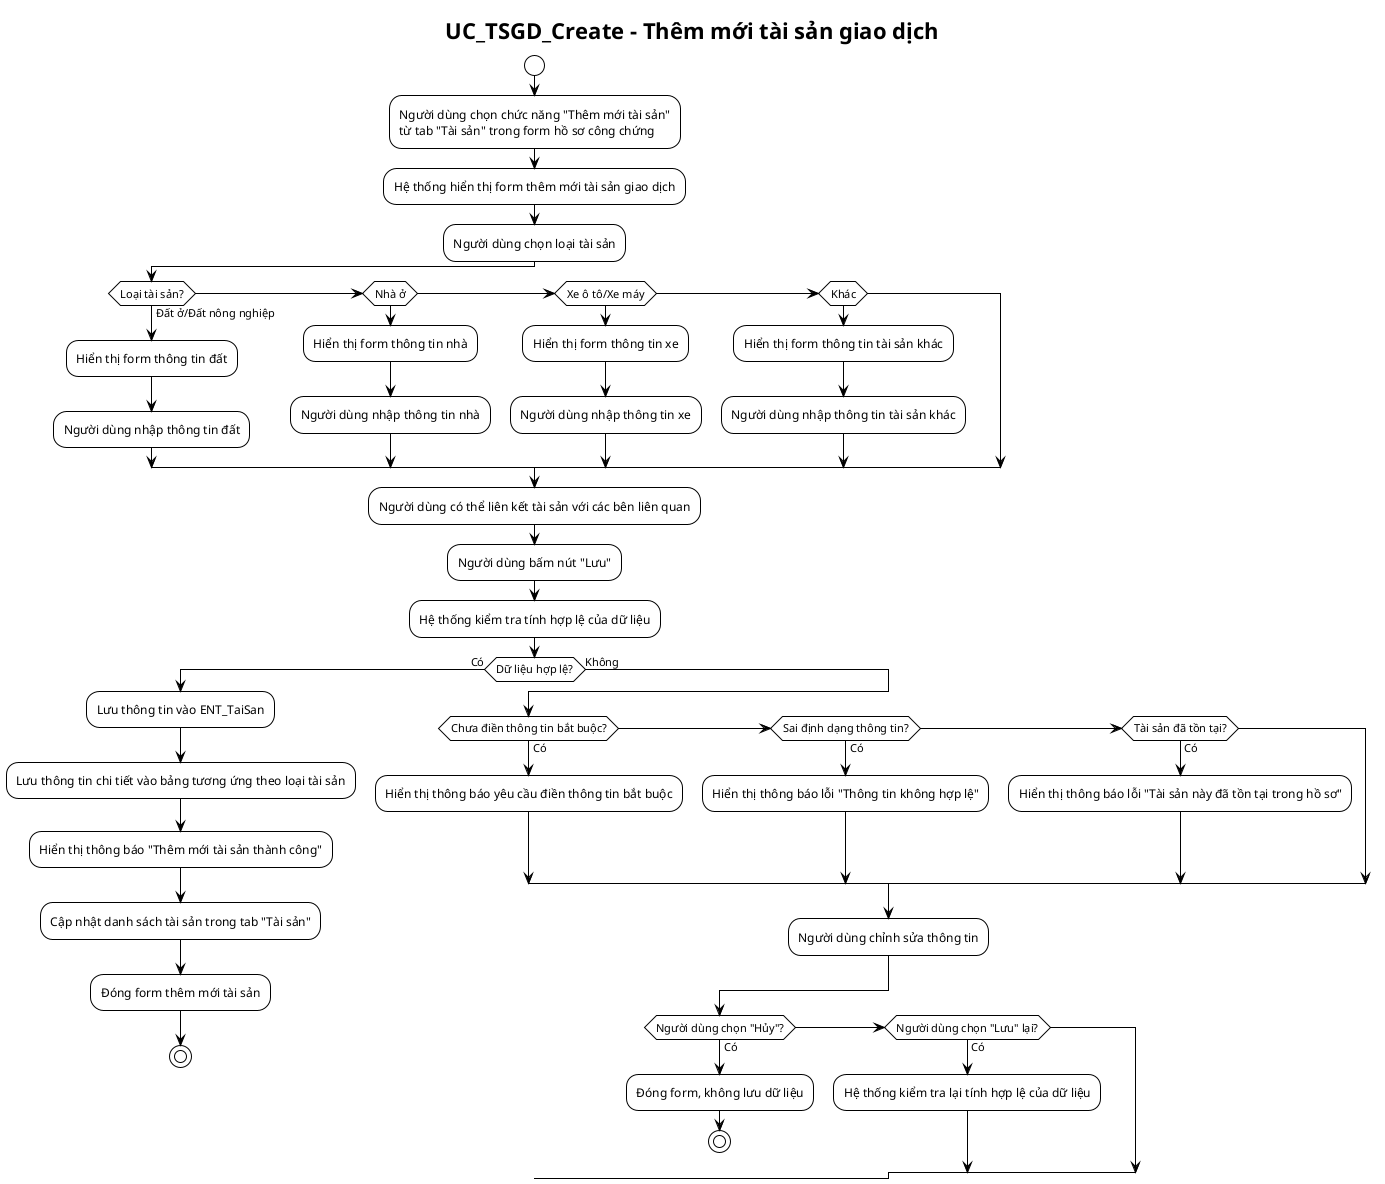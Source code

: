 @startuml CreateAssetActivityDiagram
!theme plain
title UC_TSGD_Create - Thêm mới tài sản giao dịch

start
:Người dùng chọn chức năng "Thêm mới tài sản"
từ tab "Tài sản" trong form hồ sơ công chứng;
:Hệ thống hiển thị form thêm mới tài sản giao dịch;

:Người dùng chọn loại tài sản;

if (Loại tài sản?) then (Đất ở/Đất nông nghiệp)
  :Hiển thị form thông tin đất;
  :Người dùng nhập thông tin đất;
elseif (Nhà ở)
  :Hiển thị form thông tin nhà;
  :Người dùng nhập thông tin nhà;
elseif (Xe ô tô/Xe máy)
  :Hiển thị form thông tin xe;
  :Người dùng nhập thông tin xe;
elseif (Khác)
  :Hiển thị form thông tin tài sản khác;
  :Người dùng nhập thông tin tài sản khác;
endif

:Người dùng có thể liên kết tài sản với các bên liên quan;
:Người dùng bấm nút "Lưu";

:Hệ thống kiểm tra tính hợp lệ của dữ liệu;

if (Dữ liệu hợp lệ?) then (Có)
  :Lưu thông tin vào ENT_TaiSan;
  :Lưu thông tin chi tiết vào bảng tương ứng theo loại tài sản;
  :Hiển thị thông báo "Thêm mới tài sản thành công";
  :Cập nhật danh sách tài sản trong tab "Tài sản";
  :Đóng form thêm mới tài sản;
  stop
else (Không)
  if (Chưa điền thông tin bắt buộc?) then (Có)
    :Hiển thị thông báo yêu cầu điền thông tin bắt buộc;
  elseif (Sai định dạng thông tin?) then (Có)
    :Hiển thị thông báo lỗi "Thông tin không hợp lệ";
  elseif (Tài sản đã tồn tại?) then (Có)
    :Hiển thị thông báo lỗi "Tài sản này đã tồn tại trong hồ sơ";
  endif
  :Người dùng chỉnh sửa thông tin;
  if (Người dùng chọn "Hủy"?) then (Có)
    :Đóng form, không lưu dữ liệu;
    stop
  elseif (Người dùng chọn "Lưu" lại?) then (Có)
    :Hệ thống kiểm tra lại tính hợp lệ của dữ liệu;
  endif
endif

@enduml